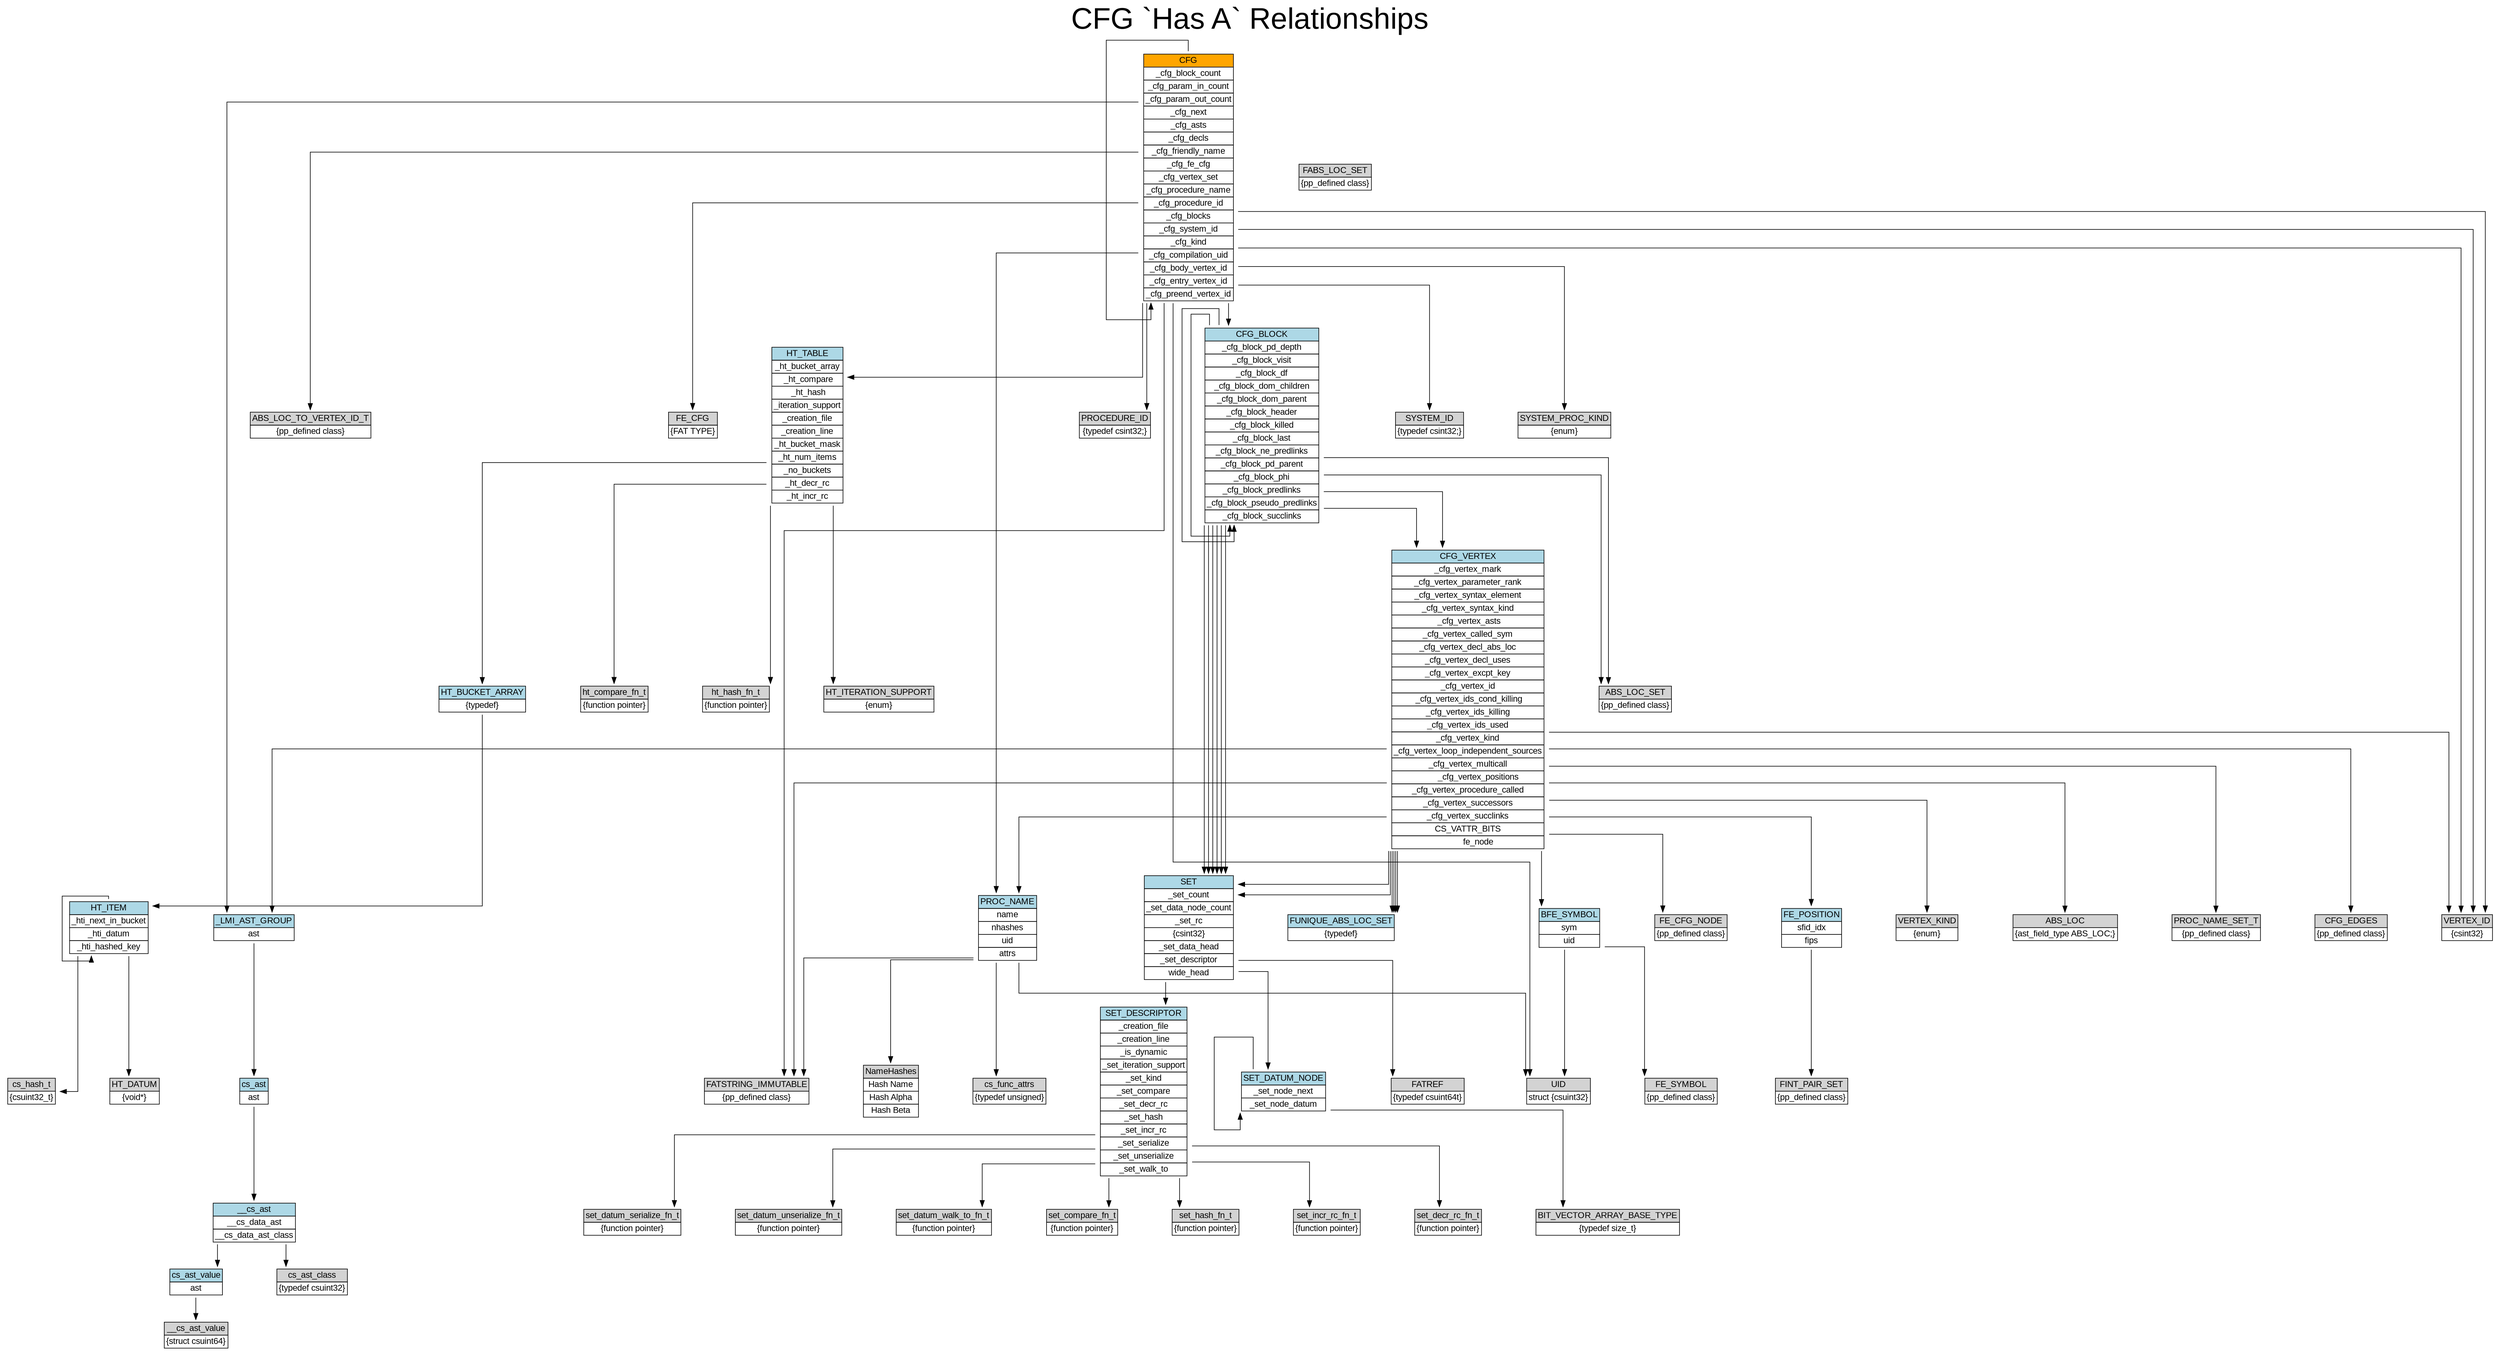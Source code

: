digraph quadtree {
	// title
	labelloc="t";
	label="CFG `Has A` Relationships";
	fontsize="48";
	graph [splines=ortho, nodesep=1.0];
	graph [fontname = "arial"];
 	node [fontname = "arial"];
 	edge [fontname = "arial"];

	CFG [shape=none, label=
		<<table border="0" cellspacing="0">
			<tr><td port="class" border="1" bgcolor="orange">CFG</td></tr>
			<tr><td port="" border="1">_cfg_block_count</td></tr>
			<tr><td port="" border="1">_cfg_param_in_count</td></tr>
			<tr><td port="" border="1">_cfg_param_out_count</td></tr>

  			<tr><td port="_cfg_next" border="1">_cfg_next</td></tr>
  			<tr><td port="_cfg_asts" border="1">_cfg_asts</td></tr>
  			<tr><td port="_cfg_decls" border="1">_cfg_decls</td></tr>
  			<tr><td port="_cfg_friendly_name" border="1">_cfg_friendly_name</td></tr>
  			<tr><td port="_cfg_fe_cfg" border="1">_cfg_fe_cfg</td></tr>
  			<tr><td port="_cfg_vertex_set" border="1">_cfg_vertex_set</td></tr>
  			<tr><td port="_cfg_procedure_name" border="1">_cfg_procedure_name</td></tr>
  			<tr><td port="_cfg_procedure_id" border="1">_cfg_procedure_id</td></tr>
  			<tr><td port="_cfg_blocks" border="1">_cfg_blocks</td></tr>
  			<tr><td port="_cfg_system_id" border="1">_cfg_system_id</td></tr>
  			<tr><td port="_cfg_kind" border="1">_cfg_kind</td></tr>
  			<tr><td port="_cfg_compilation_uid" border="1">_cfg_compilation_uid</td></tr>
  			<tr><td port="_cfg_body_vertex_id" border="1">_cfg_body_vertex_id</td></tr>
  			<tr><td port="_cfg_entry_vertex_id" border="1">_cfg_entry_vertex_id</td></tr>
  			<tr><td port="_cfg_preend_vertex_id" border="1">_cfg_preend_vertex_id</td></tr>
		</table>>
	]

	CFG:_cfg_asts -> _LMI_AST_GROUP:class [headport=left, tailport=right];
	CFG:_cfg_decls -> ABS_LOC_TO_VERTEX_ID_T:class [headport=left, tailport=right];
	CFG:_cfg_friendly_name -> FATSTRING_IMMUTABLE:class [headport=left, tailport=right];
	CFG:_cfg_fe_cfg -> FE_CFG:class [headport=left, tailport=right];
	CFG:_cfg_vertex_set -> HT_TABLE:class [headport=left, tailport=right];
	CFG:_cfg_procedure_name -> PROC_NAME:class [headport=left, tailport=right];
	CFG:_cfg_procedure_id -> PROCEDURE_ID:class [headport=left, tailport=right];
	CFG:_cfg_next -> CFG:class [headport=left, tailport=right];
	CFG:_cfg_blocks -> CFG_BLOCK:class [headport=left, tailport=right];
	CFG:_cfg_system_id -> SYSTEM_ID:class [headport=left, tailport=right];
	CFG:_cfg_kind -> SYSTEM_PROC_KIND:class [headport=left, tailport=right];
	CFG:_cfg_compilation_uid -> UID:class [headport=left, tailport=right];
	CFG:_cfg_body_vertex_id -> VERTEX_ID:class [headport=left, tailport=right];
	CFG:_cfg_entry_vertex_id -> VERTEX_ID:class [headport=left, tailport=right];
	CFG:_cfg_preend_vertex_id -> VERTEX_ID:class [headport=left, tailport=right];

	SYSTEM_ID [shape=none, label=
		<<table border="0" cellspacing="0">
			<tr><td port="class" border="1" bgcolor="lightgray">SYSTEM_ID</td></tr>
			<tr><td port="" border="1">{typedef csint32;}</td></tr>
		</table>>
	]

	PROCEDURE_ID [shape=none, label=
		<<table border="0" cellspacing="0">
			<tr><td port="class" border="1" bgcolor="lightgray">PROCEDURE_ID</td></tr>
			<tr><td port="" border="1">{typedef csint32;}</td></tr>
		</table>>
	]

	PROC_NAME [shape=none, label=
		<<table border="0" cellspacing="0">
			<tr><td port="class" border="1" bgcolor="lightblue">PROC_NAME</td></tr>
			<tr><td port="name" border="1">name</td></tr>
			<tr><td port="nhashes" border="1">nhashes</td></tr>
			<tr><td port="uid" border="1">uid</td></tr>
			<tr><td port="attrs" border="1">attrs</td></tr>
		</table>>
	]

	PROC_NAME:name -> FATSTRING_IMMUTABLE:class [headport=left, tailport=right];
	PROC_NAME:nhashes -> NameHashes:class [headport=left, tailport=right];
	PROC_NAME:uid -> UID:class [headport=left, tailport=right];
	PROC_NAME:attrs -> cs_func_attrs:class [headport=left, tailport=right];

	UID [shape=none, label=
		<<table border="0" cellspacing="0">
			<tr><td port="class" border="1" bgcolor="lightgray">UID</td></tr>
			<tr><td port="" border="1">struct {csuint32}</td></tr>
		</table>>
	]

	CFG_BLOCK [shape=none, label=
		<<table border="0" cellspacing="0">
			<tr><td port="class" border="1" bgcolor="lightblue">CFG_BLOCK</td></tr>
			<tr><td port="" border="1">_cfg_block_pd_depth</td></tr>
			<tr><td port="" border="1">_cfg_block_visit</td></tr>
			<tr><td port="_cfg_block_df" border="1">_cfg_block_df</td></tr>
			<tr><td port="_cfg_block_dom_children" border="1">_cfg_block_dom_children</td></tr>
			<tr><td port="_cfg_block_dom_parent" border="1">_cfg_block_dom_parent</td></tr>
			<tr><td port="_cfg_block_header" border="1">_cfg_block_header</td></tr>
			<tr><td port="_cfg_block_killed" border="1">_cfg_block_killed</td></tr>
			<tr><td port="_cfg_block_last" border="1">_cfg_block_last</td></tr>
			<tr><td port="_cfg_block_ne_predlinks" border="1">_cfg_block_ne_predlinks</td></tr>
			<tr><td port="_cfg_block_pd_parent" border="1">_cfg_block_pd_parent</td></tr>
			<tr><td port="_cfg_block_phi" border="1">_cfg_block_phi</td></tr>
			<tr><td port="_cfg_block_predlinks" border="1">_cfg_block_predlinks</td></tr>
			<tr><td port="_cfg_block_pseudo_predlinks" border="1">_cfg_block_pseudo_predlinks</td></tr>
			<tr><td port="_cfg_block_succlinks" border="1">_cfg_block_succlinks</td></tr>
		</table>>
	]

	CFG_BLOCK:_cfg_block_header -> CFG_VERTEX:class [headport=left, tailport=right];
	CFG_BLOCK:_cfg_block_last -> CFG_VERTEX:class [headport=left, tailport=right];
	CFG_BLOCK:_cfg_block_predlinks -> SET:class [headport=left, tailport=right];
	CFG_BLOCK:_cfg_block_ne_predlinks -> SET:class [headport=left, tailport=right];
	CFG_BLOCK:_cfg_block_pseudo_predlinks -> SET:class [headport=left, tailport=right];
	CFG_BLOCK:_cfg_block_pd_parent -> CFG_BLOCK:class [headport=left, tailport=right];
	CFG_BLOCK:_cfg_block_succlinks -> SET:class [headport=left, tailport=right];
	CFG_BLOCK:_cfg_block_dom_children -> SET:class [headport=left, tailport=right];
	CFG_BLOCK:_cfg_block_dom_parent -> CFG_BLOCK:class [headport=left, tailport=right];
	CFG_BLOCK:_cfg_block_df -> SET:class [headport=left, tailport=right];
	CFG_BLOCK:_cfg_block_phi -> ABS_LOC_SET:class [headport=left, tailport=right];
	CFG_BLOCK:_cfg_block_killed -> ABS_LOC_SET:class [headport=left, tailport=right];

	CFG_VERTEX [shape=none, label=
		<<table border="0" cellspacing="0">
			<tr><td port="class" border="1" bgcolor="lightblue">CFG_VERTEX</td></tr>
			<tr><td port="" border="1">_cfg_vertex_mark</td></tr>
			<tr><td port="" border="1">_cfg_vertex_parameter_rank</td></tr>
			<tr><td port="" border="1">_cfg_vertex_syntax_element</td></tr>
			<tr><td port="" border="1">_cfg_vertex_syntax_kind</td></tr>
			<tr><td port="_cfg_vertex_asts" border="1"> _cfg_vertex_asts</td></tr>
			<tr><td port="_cfg_vertex_called_sym" border="1">_cfg_vertex_called_sym</td></tr>
			<tr><td port="_cfg_vertex_decl_abs_loc" border="1">_cfg_vertex_decl_abs_loc</td></tr>
			<tr><td port="_cfg_vertex_decl_uses" border="1">_cfg_vertex_decl_uses</td></tr>
			<tr><td port="_cfg_vertex_excpt_key" border="1">_cfg_vertex_excpt_key</td></tr>
			<tr><td port="_cfg_vertex_id" border="1">_cfg_vertex_id</td></tr>
			<tr><td port="_cfg_vertex_ids_cond_killing" border="1"> _cfg_vertex_ids_cond_killing</td></tr>
			<tr><td port="_cfg_vertex_ids_killing" border="1">_cfg_vertex_ids_killing</td></tr>
			<tr><td port="_cfg_vertex_ids_used" border="1">_cfg_vertex_ids_used</td></tr>
			<tr><td port="_cfg_vertex_kind" border="1">_cfg_vertex_kind</td></tr>
			<tr><td port="_cfg_vertex_loop_independent_sources" border="1">_cfg_vertex_loop_independent_sources</td></tr>
			<tr><td port="_cfg_vertex_multicall" border="1">_cfg_vertex_multicall</td></tr>
			<tr><td port="_cfg_vertex_positions" border="1">         _cfg_vertex_positions</td></tr>
			<tr><td port="_cfg_vertex_procedure_called" border="1">_cfg_vertex_procedure_called</td></tr>
			<tr><td port="_cfg_vertex_successors" border="1">_cfg_vertex_successors</td></tr>
			<tr><td port="_cfg_vertex_succlinks" border="1">_cfg_vertex_succlinks</td></tr>
			<tr><td port="CS_VATTR_BITS" border="1">CS_VATTR_BITS</td></tr>
			<tr><td port="fe_node" border="1">         fe_node</td></tr>
    	</table>>
	]

	CFG_VERTEX:_cfg_vertex_id -> VERTEX_ID:class [headport=left, tailport=right];
	CFG_VERTEX:_cfg_vertex_kind -> VERTEX_KIND:class [headport=left, tailport=right];
	CFG_VERTEX:_cfg_vertex_decl_abs_loc -> ABS_LOC:class [headport=left, tailport=right];
	CFG_VERTEX:_cfg_vertex_procedure_called -> PROC_NAME:class [headport=left, tailport=right];
	CFG_VERTEX:_cfg_vertex_called_sym -> BFE_SYMBOL:class [headport=left, tailport=right];
	CFG_VERTEX:_cfg_vertex_excpt_key -> FATSTRING_IMMUTABLE:class [headport=left, tailport=right];
	CFG_VERTEX:_cfg_vertex_multicall -> PROC_NAME_SET_T:class [headport=left, tailport=right];
	CFG_VERTEX:_cfg_vertex_successors -> CFG_EDGES:class [headport=left, tailport=right];
	CFG_VERTEX:_cfg_vertex_succlinks -> SET:class [headport=left, tailport=right];
	CFG_VERTEX:_cfg_vertex_ids_cond_killing -> FUNIQUE_ABS_LOC_SET:class [headport=left, tailport=right];
	CFG_VERTEX:_cfg_vertex_ids_killing -> FUNIQUE_ABS_LOC_SET:class [headport=left, tailport=right];
	CFG_VERTEX:_cfg_vertex_ids_used -> FUNIQUE_ABS_LOC_SET:class [headport=left, tailport=right];
	CFG_VERTEX:_cfg_vertex_decl_uses -> FUNIQUE_ABS_LOC_SET:class [headport=left, tailport=right];
	CFG_VERTEX:_cfg_vertex_loop_independent_sources -> SET:class [headport=left, tailport=right];
	CFG_VERTEX:_cfg_vertex_asts -> _LMI_AST_GROUP:class [headport=left, tailport=right];
	CFG_VERTEX:_cfg_vertex_positions -> FE_POSITION:class [headport=left, tailport=right];
	CFG_VERTEX:fe_node -> FE_CFG_NODE:class [headport=left, tailport=right];

	NameHashes [shape=none, label=
		<<table border="0" cellspacing="0">
			<tr><td port="class" border="1" bgcolor="lightgray">NameHashes</td></tr>
			<tr><td port="" border="1">Hash Name</td></tr>
			<tr><td port="" border="1">Hash Alpha</td></tr>
			<tr><td port="" border="1">Hash Beta</td></tr>
		</table>>
	]

	SYSTEM_PROC_KIND [shape=none, label=
		<<table border="0" cellspacing="0">
			<tr><td port="class" border="1" bgcolor="lightgray">SYSTEM_PROC_KIND</td></tr>
			<tr><td port="" border="1">{enum}</td></tr>
		</table>>
	]

	/*
	system_abs_loc_kind_tag [shape=none, label=
		<<table border="0" cellspacing="0">
			<tr><td port="class" border="1" bgcolor="lightgray">system_abs_loc_kind_tag</td></tr>
			<tr><td port="" border="1">{enum}</td></tr>
		</table>>
	]
	*/

	/*
	system_abs_loc_kind [shape=none, label=
		<<table border="0" cellspacing="0">
			<tr><td port="class" border="1" bgcolor="lightgray">system_abs_loc_kind</td></tr>
			<tr><td port="" border="1">{char}</td></tr>
		</table>>
	]
	*/

	/* HT_TABLE == _ht_table_head == HT_TABLE_NODE */
	HT_TABLE [shape=none, label=
		<<table border="0" cellspacing="0">
			<tr><td port="class" border="1" bgcolor="lightblue">HT_TABLE</td></tr>
			<tr><td port="_ht_bucket_array" border="1">_ht_bucket_array</td></tr>
			<tr><td port="_ht_compare" border="1"> _ht_compare</td></tr>
			<tr><td port="_ht_hash" border="1"> _ht_hash</td></tr>
			<tr><td port="_iteration_support" border="1">_iteration_support</td></tr>
			<tr><td port="" border="1">_creation_file</td></tr>
			<tr><td port="" border="1">_creation_line</td></tr>
			<tr><td port="" border="1">_ht_bucket_mask</td></tr>
			<tr><td port="" border="1">_ht_num_items</td></tr>
			<tr><td port="" border="1">_no_buckets</td></tr>
			<tr><td port="" border="1">_ht_decr_rc</td></tr>
			<tr><td port="" border="1">_ht_incr_rc</td></tr>
		</table>>
	]

	HT_TABLE:_ht_bucket_array -> HT_BUCKET_ARRAY:class [headport=left, tailport=right];
	HT_TABLE:_ht_compare -> ht_compare_fn_t:class [headport=left, tailport=right];
	HT_TABLE:_ht_hash -> ht_hash_fn_t:class [headport=left, tailport=right];
	HT_TABLE:_iteration_support -> HT_ITERATION_SUPPORT:class [headport=left, tailport=right];

	HT_BUCKET_ARRAY [shape=none, label=
		<<table border="0" cellspacing="0">
			<tr><td port="class" border="1" bgcolor="lightblue">HT_BUCKET_ARRAY</td></tr>
			<tr><td port="struct" border="1">{typedef}</td></tr>
		</table>>
	]

	HT_BUCKET_ARRAY:struct -> HT_ITEM:class [headport=left, tailport=right];

	/* HT_ITEM == _ht_item */
	HT_ITEM [shape=none, label=
		<<table border="0" cellspacing="0">
			<tr><td port="class" border="1" bgcolor="lightblue">HT_ITEM</td></tr>
			<tr><td port="_hti_next_in_bucket" border="1">_hti_next_in_bucket</td></tr>
			<tr><td port="_hti_datum" border="1">_hti_datum</td></tr>
			<tr><td port="_hti_hashed_key" border="1">_hti_hashed_key</td></tr>
		</table>>
	]

	HT_ITEM:_hti_datum -> HT_DATUM:class [headport=left, tailport=right];
	HT_ITEM:_hti_next_in_bucket -> HT_ITEM:class [headport=left, tailport=right];
	HT_ITEM:_hti_hashed_key -> cs_hash_t:class [headport=left, tailport=right];

	HT_DATUM [shape=none, label=
		<<table border="0" cellspacing="0">
			<tr><td port="class" border="1" bgcolor="lightgray">HT_DATUM</td></tr>
			<tr><td port="" border="1">{void*}</td></tr>
		</table>>
	]

	cs_hash_t [shape=none, label=
		<<table border="0" cellspacing="0">
			<tr><td port="class" border="1" bgcolor="lightgray">cs_hash_t</td></tr>
			<tr><td port="" border="1">{csuint32_t}</td></tr>
		</table>>
	]

	ht_compare_fn_t [shape=none, label=
		<<table border="0" cellspacing="0">
			<tr><td port="class" border="1" bgcolor="lightgray">ht_compare_fn_t</td></tr>
			<tr><td port="" border="1">{function pointer}</td></tr>
		</table>>
	]

	/*
	ht_incr_fn_t [shape=none, label=
		<<table border="0" cellspacing="0">
			<tr><td port="class" border="1" bgcolor="lightgray">ht_incr_fn_t</td></tr>
			<tr><td port="" border="1">{function pointer}</td></tr>
		</table>>
	]
	*/

	/*
	ht_decr_fn_t [shape=none, label=
		<<table border="0" cellspacing="0">
			<tr><td port="class" border="1" bgcolor="lightgray">ht_decr_fn_t</td></tr>
			<tr><td port="" border="1">{function pointer}</td></tr>
		</table>>
	]
	*/

	ht_hash_fn_t [shape=none, label=
		<<table border="0" cellspacing="0">
			<tr><td port="class" border="1" bgcolor="lightgray">ht_hash_fn_t</td></tr>
			<tr><td port="" border="1">{function pointer}</td></tr>
		</table>>
	]

	HT_ITERATION_SUPPORT [shape=none, label=
		<<table border="0" cellspacing="0">
			<tr><td port="class" border="1" bgcolor="lightgray">HT_ITERATION_SUPPORT</td></tr>
			<tr><td port="" border="1">{enum}</td></tr>
		</table>>
	]

	FE_CFG [shape=none, label=
		<<table border="0" cellspacing="0">
			<tr><td port="class" border="1" bgcolor="lightgray">FE_CFG</td></tr>
			<tr><td port="" border="1">{FAT TYPE}</td></tr>
		</table>>
	]

	VERTEX_ID [shape=none, label=
		<<table border="0" cellspacing="0">
			<tr><td port="class" border="1" bgcolor="lightgray">VERTEX_ID</td></tr>
			<tr><td port="" border="1">{csint32}</td></tr>
		</table>>
	]

	/* set_head_node == SET */
	SET [shape=none, label=
		<<table border="0" cellspacing="0">
			<tr><td port="class" border="1" bgcolor="lightblue">SET</td></tr>
			<tr><td port="" border="1">_set_count</td></tr>
			<tr><td port="" border="1">_set_data_node_count</td></tr>
			<tr><td port="" border="1">_set_rc</td></tr>
			<tr><td port="" border="1">{csint32}</td></tr>
			<tr><td port="_set_data_head" border="1">_set_data_head</td></tr>
			<tr><td port="_set_descriptor" border="1">_set_descriptor</td></tr>
			<tr><td port="wide_head" border="1">wide_head</td></tr>
		</table>>
	]

	SET:_set_descriptor -> SET_DESCRIPTOR:class [headport=left, tailport=right];
	SET:_set_data_head -> SET_DATUM_NODE:class [headport=left, tailport=right];
	SET:wide_head -> FATREF:class [headport=left, tailport=right];

	/* SET_DESCRIPTOR == set_kind_descriptor */
	SET_DESCRIPTOR [shape=none, label=
		<<table border="0" cellspacing="0">
			<tr><td port="class" border="1" bgcolor="lightblue">SET_DESCRIPTOR</td></tr>
			<tr><td port="" border="1">_creation_file</td></tr>
			<tr><td port="" border="1">_creation_line</td></tr>
			<tr><td port="" border="1">_is_dynamic</td></tr>
			<tr><td port="" border="1">_set_iteration_support</td></tr>
			<tr><td port="" border="1">_set_kind</td></tr>
			<tr><td port="_set_compare" border="1">_set_compare</td></tr>
			<tr><td port="_set_decr_rc" border="1">_set_decr_rc</td></tr>
			<tr><td port="_set_hash" border="1">_set_hash</td></tr>
			<tr><td port="_set_incr_rc" border="1">_set_incr_rc</td></tr>
			<tr><td port="_set_serialize" border="1">_set_serialize</td></tr>
			<tr><td port="_set_unserialize" border="1">_set_unserialize</td></tr>
			<tr><td port="_set_walk_to" border="1">_set_walk_to</td></tr>
		</table>>
	]

	SET_DESCRIPTOR:_set_compare -> set_compare_fn_t:class [headport=left, tailport=right];
	SET_DESCRIPTOR:_set_hash -> set_hash_fn_t:class [headport=left, tailport=right];
	SET_DESCRIPTOR:_set_incr_rc -> set_incr_rc_fn_t:class [headport=left, tailport=right];
	SET_DESCRIPTOR:_set_decr_rc -> set_decr_rc_fn_t:class [headport=left, tailport=right];
	SET_DESCRIPTOR:_set_serialize -> set_datum_serialize_fn_t:class [headport=left, tailport=right];
	SET_DESCRIPTOR:_set_unserialize -> set_datum_unserialize_fn_t:class [headport=left, tailport=right];
	SET_DESCRIPTOR:_set_walk_to -> set_datum_walk_to_fn_t:class [headport=left, tailport=right];

	set_compare_fn_t [shape=none, label=
		<<table border="0" cellspacing="0">
			<tr><td port="class" border="1" bgcolor="lightgray">set_compare_fn_t</td></tr>
			<tr><td port="" border="1">{function pointer}</td></tr>
		</table>>
	]

	set_hash_fn_t [shape=none, label=
		<<table border="0" cellspacing="0">
			<tr><td port="class" border="1" bgcolor="lightgray">set_hash_fn_t</td></tr>
			<tr><td port="" border="1">{function pointer}</td></tr>
		</table>>
	]

	set_incr_rc_fn_t [shape=none, label=
		<<table border="0" cellspacing="0">
			<tr><td port="class" border="1" bgcolor="lightgray">set_incr_rc_fn_t</td></tr>
			<tr><td port="" border="1">{function pointer}</td></tr>
		</table>>
	]

	set_decr_rc_fn_t [shape=none, label=
		<<table border="0" cellspacing="0">
			<tr><td port="class" border="1" bgcolor="lightgray">set_decr_rc_fn_t</td></tr>
			<tr><td port="" border="1">{function pointer}</td></tr>
		</table>>
	]

	set_datum_serialize_fn_t [shape=none, label=
		<<table border="0" cellspacing="0">
			<tr><td port="class" border="1" bgcolor="lightgray">set_datum_serialize_fn_t</td></tr>
			<tr><td port="" border="1">{function pointer}</td></tr>
		</table>>
	]

	set_datum_unserialize_fn_t [shape=none, label=
		<<table border="0" cellspacing="0">
			<tr><td port="class" border="1" bgcolor="lightgray">set_datum_unserialize_fn_t</td></tr>
			<tr><td port="" border="1">{function pointer}</td></tr>
		</table>>
	]

	set_datum_walk_to_fn_t [shape=none, label=
		<<table border="0" cellspacing="0">
			<tr><td port="class" border="1" bgcolor="lightgray">set_datum_walk_to_fn_t</td></tr>
			<tr><td port="" border="1">{function pointer}</td></tr>
		</table>>
	]

	/* SET_DATUM_NODE == set_datum_node */
	SET_DATUM_NODE [shape=none, label=
		<<table border="0" cellspacing="0">
			<tr><td port="class" border="1" bgcolor="lightblue">SET_DATUM_NODE</td></tr>
			<tr><td port="_set_node_next" border="1">_set_node_next</td></tr>
			<tr><td port="_set_node_datum" border="1">_set_node_datum</td></tr>
		</table>>
	]

	SET_DATUM_NODE:_set_node_next -> SET_DATUM_NODE:class [headport=left, tailport=right];
	SET_DATUM_NODE:_set_node_datum -> BIT_VECTOR_ARRAY_BASE_TYPE:class [headport=left, tailport=right];

	BIT_VECTOR_ARRAY_BASE_TYPE [shape=none, label=
		<<table border="0" cellspacing="0">
			<tr><td port="class" border="1" bgcolor="lightgray">BIT_VECTOR_ARRAY_BASE_TYPE</td></tr>
			<tr><td port="" border="1">{typedef size_t}</td></tr>
		</table>>
	]

	_LMI_AST_GROUP [shape=none, label=
		<<table border="0" cellspacing="0">
			<tr><td port="class" border="1" bgcolor="lightblue">_LMI_AST_GROUP</td></tr>
			<tr><td port="struct" border="1">ast</td></tr>
		</table>>
	]

	_LMI_AST_GROUP:struct -> cs_ast:class [headport=left, tailport=right];

	cs_ast [shape=none, label=
		<<table border="0" cellspacing="0">
			<tr><td port="class" border="1" bgcolor="lightblue">cs_ast</td></tr>
			<tr><td port="struct" border="1">ast</td></tr>
		</table>>
	]

	cs_ast:struct -> __cs_ast:class [headport=left, tailport=right];

	__cs_ast [shape=none, label=
		<<table border="0" cellspacing="0">
			<tr><td port="class" border="1" bgcolor="lightblue">__cs_ast</td></tr>
			<tr><td port="__cs_data_ast" border="1">__cs_data_ast</td></tr>
			<tr><td port="__cs_data_ast_class" border="1">__cs_data_ast_class</td></tr>
		</table>>
	]

	__cs_ast:__cs_data_ast -> cs_ast_value:class [headport=left, tailport=right];
	__cs_ast:__cs_data_ast_class -> cs_ast_class:class [headport=left, tailport=right];

	cs_ast_value [shape=none, label=
		<<table border="0" cellspacing="0">
			<tr><td port="class" border="1" bgcolor="lightblue">cs_ast_value</td></tr>
			<tr><td port="struct" border="1">ast</td></tr>
		</table>>
	]

	cs_ast_value:struct -> __cs_ast_value:class [headport=left, tailport=right];

	cs_ast_class [shape=none, label=
		<<table border="0" cellspacing="0">
			<tr><td port="class" border="1" bgcolor="lightgray">cs_ast_class</td></tr>
			<tr><td port="struct" border="1">{typedef csuint32}</td></tr>
		</table>>
	]

	__cs_ast_value [shape=none, label=
		<<table border="0" cellspacing="0">
			<tr><td port="class" border="1" bgcolor="lightgray">__cs_ast_value</td></tr>
			<tr><td port="struct" border="1">{struct csuint64}</td></tr>
		</table>>
	]

	cs_func_attrs [shape=none, label=
		<<table border="0" cellspacing="0">
			<tr><td port="class" border="1" bgcolor="lightgray">cs_func_attrs</td></tr>
			<tr><td port="struct" border="1">{typedef unsigned}</td></tr>
		</table>>
	]

	FATREF [shape=none, label=
		<<table border="0" cellspacing="0">
			<tr><td port="class" border="1" bgcolor="lightgray">FATREF</td></tr>
			<tr><td port="struct" border="1">{typedef csuint64t}</td></tr>
		</table>>
	]

	FATSTRING_IMMUTABLE [shape=none, label=
		<<table border="0" cellspacing="0">
			<tr><td port="class" border="1" bgcolor="lightgray">FATSTRING_IMMUTABLE</td></tr>
			<tr><td port="struct" border="1">{pp_defined class}</td></tr>
		</table>>
	]

	/* cfg_edges_t == CFG_EDGES */
	CFG_EDGES [shape=none, label=
		<<table border="0" cellspacing="0">
			<tr><td port="class" border="1" bgcolor="lightgray">CFG_EDGES</td></tr>
			<tr><td port="struct" border="1">{pp_defined class}</td></tr>
		</table>>
	]

	VERTEX_KIND [shape=none, label=
		<<table border="0" cellspacing="0">
			<tr><td port="class" border="1" bgcolor="lightgray">VERTEX_KIND</td></tr>
			<tr><td port="struct" border="1">{enum}</td></tr>
		</table>>
	]

	BFE_SYMBOL [shape=none, label=
		<<table border="0" cellspacing="0">
			<tr><td port="class" border="1" bgcolor="lightblue">BFE_SYMBOL</td></tr>
			<tr><td port="sym" border="1">sym</td></tr>
			<tr><td port="uid" border="1">uid</td></tr>
		</table>>
	]

	BFE_SYMBOL:sym -> FE_SYMBOL:class [headport=left, tailport=right];
	BFE_SYMBOL:uid -> UID:class [headport=left, tailport=right];

	FE_SYMBOL [shape=none, label=
		<<table border="0" cellspacing="0">
			<tr><td port="class" border="1" bgcolor="lightgray">FE_SYMBOL</td></tr>
			<tr><td port="struct" border="1">{pp_defined class}</td></tr>
		</table>>
	]

	FE_CFG_NODE [shape=none, label=
		<<table border="0" cellspacing="0">
			<tr><td port="class" border="1" bgcolor="lightgray">FE_CFG_NODE</td></tr>
			<tr><td port="struct" border="1">{pp_defined class}</td></tr>
		</table>>
	]

	FE_POSITION [shape=none, label=
		<<table border="0" cellspacing="0">
			<tr><td port="class" border="1" bgcolor="lightblue">FE_POSITION</td></tr>
			<tr><td port="" border="1">sfid_idx</td></tr>
			<tr><td port="fips" border="1">fips</td></tr>
		</table>>
	]

	FE_POSITION:fips -> FINT_PAIR_SET:class [headport=left, tailport=right];

	FINT_PAIR_SET [shape=none, label=
		<<table border="0" cellspacing="0">
			<tr><td port="class" border="1" bgcolor="lightgray">FINT_PAIR_SET</td></tr>
			<tr><td port="struct" border="1">{pp_defined class}</td></tr>
		</table>>
	]

	FUNIQUE_ABS_LOC_SET [shape=none, label=
		<<table border="0" cellspacing="0">
			<tr><td port="class" border="1" bgcolor="lightblue">FUNIQUE_ABS_LOC_SET</td></tr>
			<tr><td port="struct" border="1">{typedef}</td></tr>
		</table>>
	]

	FABS_LOC_SET [shape=none, label=
		<<table border="0" cellspacing="0">
			<tr><td port="class" border="1" bgcolor="lightgray">FABS_LOC_SET</td></tr>
			<tr><td port="struct" border="1">{pp_defined class}</td></tr>
		</table>>
	]

	ABS_LOC_SET [shape=none, label=
		<<table border="0" cellspacing="0">
			<tr><td port="class" border="1" bgcolor="lightgray">ABS_LOC_SET</td></tr>
			<tr><td port="struct" border="1">{pp_defined class}</td></tr>
		</table>>
	]

	ABS_LOC [shape=none, label=
		<<table border="0" cellspacing="0">
			<tr><td port="class" border="1" bgcolor="lightgray">ABS_LOC</td></tr>
			<tr><td port="struct" border="1">{ast_field_type ABS_LOC;}</td></tr>
		</table>>
	]

	PROC_NAME_SET_T [shape=none, label=
		<<table border="0" cellspacing="0">
			<tr><td port="class" border="1" bgcolor="lightgray">PROC_NAME_SET_T</td></tr>
			<tr><td port="struct" border="1">{pp_defined class}</td></tr>
		</table>>
	]

	ABS_LOC_TO_VERTEX_ID_T [shape=none, label=
		<<table border="0" cellspacing="0">
			<tr><td port="class" border="1" bgcolor="lightgray">ABS_LOC_TO_VERTEX_ID_T</td></tr>
			<tr><td port="struct" border="1">{pp_defined class}</td></tr>
		</table>>
	]
}
